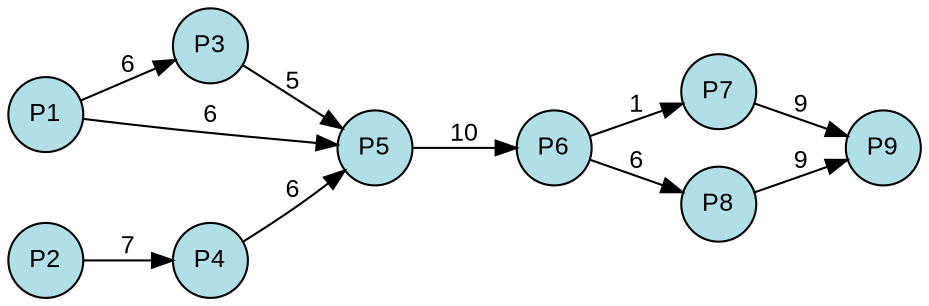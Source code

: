 digraph {
  splines=true;
node [margin=0 fontname=arial fontcolor=black fontsize=12 shape=circle width=0.5 fixedsize=true style=filled fillcolor=powderblue]
  1 [label="P1"]
  2 [label="P2"]
  3 [label="P3"]
  4 [label="P4"]
  5 [label="P5"]
  6 [label="P6"]
  7 [label="P7"]
  8 [label="P8"]
  9 [label="P9"]
rankdir=LR
edge [margin=0 fontname=arial fontcolor=black fontsize=12]
	1 -> 3 [label="6"]
	2 -> 4 [label="7"]
	1 -> 5 [label="6"]
	3 -> 5 [label="5"]
	4 -> 5 [label="6"]
	5 -> 6 [label="10"]
	6 -> 7 [label="1"]
	6 -> 8 [label="6"]
	7 -> 9 [label="9"]
	8 -> 9 [label="9"]
	{rank=same  1, 2 }
	{rank=same  3, 4 }
	{rank=same  5 }
	{rank=same  6 }
	{rank=same  7, 8 }
	{rank=same  9 }
} 
